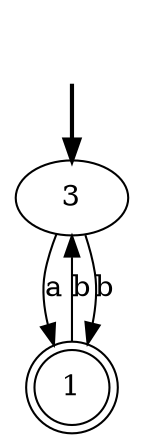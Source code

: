 digraph {
	fake [style=invisible]
	1 [shape=doublecircle]
	3 [root=true]
	fake -> 3 [style=bold]
	1 -> 3 [label=b]
	3 -> 1 [label=b]
	3 -> 1 [label=a]
}
